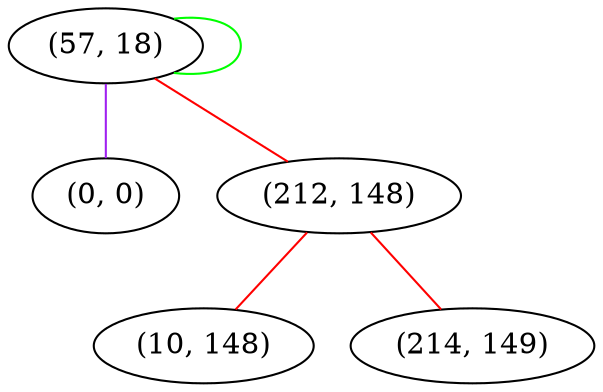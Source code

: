 graph "" {
"(57, 18)";
"(0, 0)";
"(212, 148)";
"(10, 148)";
"(214, 149)";
"(57, 18)" -- "(57, 18)"  [color=green, key=0, weight=2];
"(57, 18)" -- "(212, 148)"  [color=red, key=0, weight=1];
"(57, 18)" -- "(0, 0)"  [color=purple, key=0, weight=4];
"(212, 148)" -- "(10, 148)"  [color=red, key=0, weight=1];
"(212, 148)" -- "(214, 149)"  [color=red, key=0, weight=1];
}
